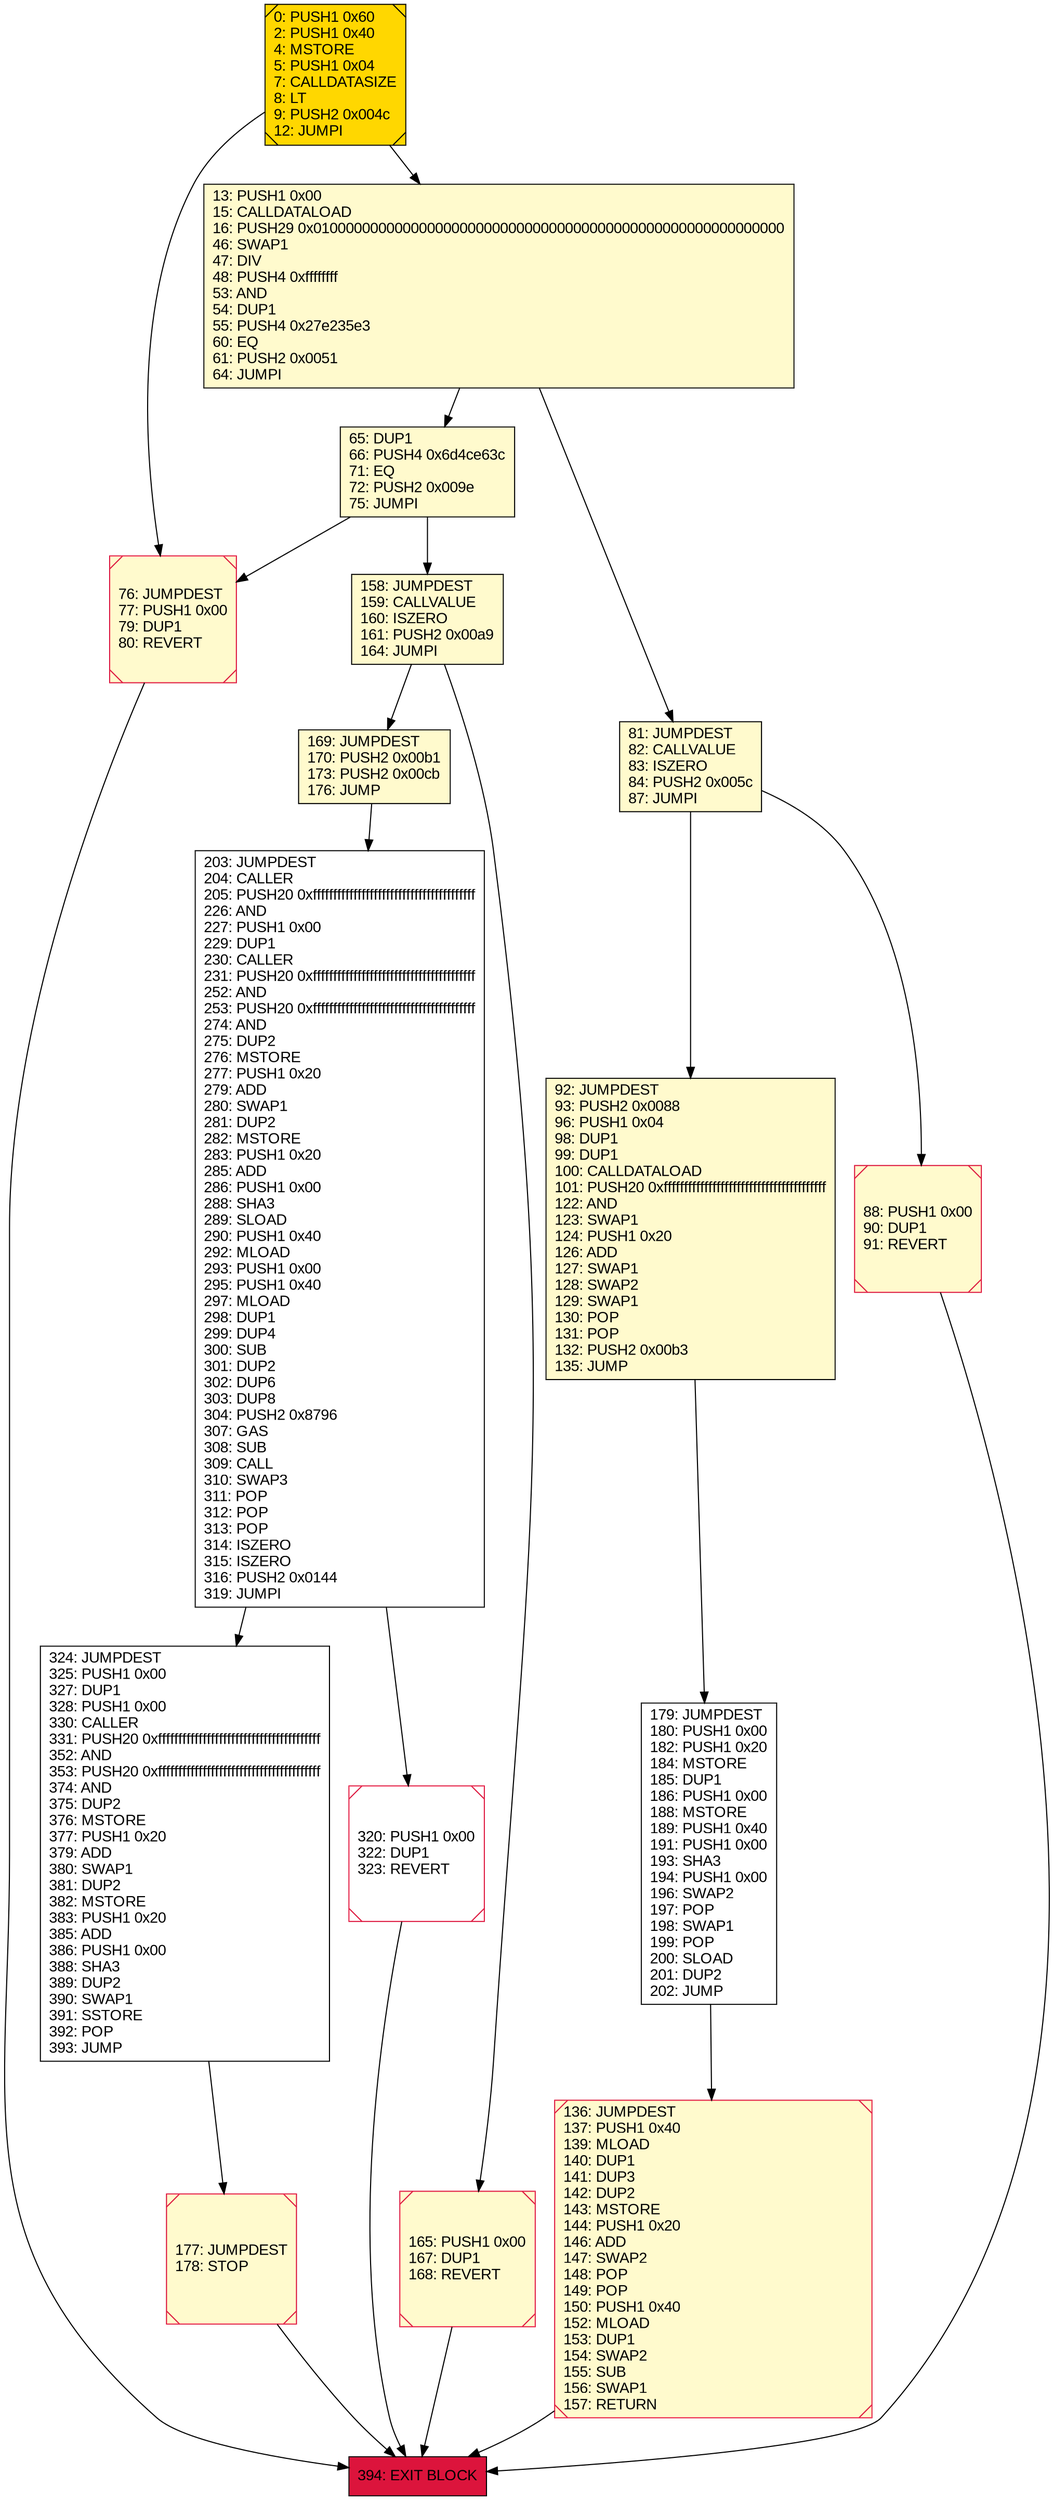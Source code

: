 digraph G {
bgcolor=transparent rankdir=UD;
node [shape=box style=filled color=black fillcolor=white fontname=arial fontcolor=black];
320 [label="320: PUSH1 0x00\l322: DUP1\l323: REVERT\l" shape=Msquare color=crimson ];
165 [label="165: PUSH1 0x00\l167: DUP1\l168: REVERT\l" fillcolor=lemonchiffon shape=Msquare color=crimson ];
177 [label="177: JUMPDEST\l178: STOP\l" fillcolor=lemonchiffon shape=Msquare color=crimson ];
0 [label="0: PUSH1 0x60\l2: PUSH1 0x40\l4: MSTORE\l5: PUSH1 0x04\l7: CALLDATASIZE\l8: LT\l9: PUSH2 0x004c\l12: JUMPI\l" fillcolor=lemonchiffon shape=Msquare fillcolor=gold ];
179 [label="179: JUMPDEST\l180: PUSH1 0x00\l182: PUSH1 0x20\l184: MSTORE\l185: DUP1\l186: PUSH1 0x00\l188: MSTORE\l189: PUSH1 0x40\l191: PUSH1 0x00\l193: SHA3\l194: PUSH1 0x00\l196: SWAP2\l197: POP\l198: SWAP1\l199: POP\l200: SLOAD\l201: DUP2\l202: JUMP\l" ];
76 [label="76: JUMPDEST\l77: PUSH1 0x00\l79: DUP1\l80: REVERT\l" fillcolor=lemonchiffon shape=Msquare color=crimson ];
324 [label="324: JUMPDEST\l325: PUSH1 0x00\l327: DUP1\l328: PUSH1 0x00\l330: CALLER\l331: PUSH20 0xffffffffffffffffffffffffffffffffffffffff\l352: AND\l353: PUSH20 0xffffffffffffffffffffffffffffffffffffffff\l374: AND\l375: DUP2\l376: MSTORE\l377: PUSH1 0x20\l379: ADD\l380: SWAP1\l381: DUP2\l382: MSTORE\l383: PUSH1 0x20\l385: ADD\l386: PUSH1 0x00\l388: SHA3\l389: DUP2\l390: SWAP1\l391: SSTORE\l392: POP\l393: JUMP\l" ];
394 [label="394: EXIT BLOCK\l" fillcolor=crimson ];
203 [label="203: JUMPDEST\l204: CALLER\l205: PUSH20 0xffffffffffffffffffffffffffffffffffffffff\l226: AND\l227: PUSH1 0x00\l229: DUP1\l230: CALLER\l231: PUSH20 0xffffffffffffffffffffffffffffffffffffffff\l252: AND\l253: PUSH20 0xffffffffffffffffffffffffffffffffffffffff\l274: AND\l275: DUP2\l276: MSTORE\l277: PUSH1 0x20\l279: ADD\l280: SWAP1\l281: DUP2\l282: MSTORE\l283: PUSH1 0x20\l285: ADD\l286: PUSH1 0x00\l288: SHA3\l289: SLOAD\l290: PUSH1 0x40\l292: MLOAD\l293: PUSH1 0x00\l295: PUSH1 0x40\l297: MLOAD\l298: DUP1\l299: DUP4\l300: SUB\l301: DUP2\l302: DUP6\l303: DUP8\l304: PUSH2 0x8796\l307: GAS\l308: SUB\l309: CALL\l310: SWAP3\l311: POP\l312: POP\l313: POP\l314: ISZERO\l315: ISZERO\l316: PUSH2 0x0144\l319: JUMPI\l" ];
81 [label="81: JUMPDEST\l82: CALLVALUE\l83: ISZERO\l84: PUSH2 0x005c\l87: JUMPI\l" fillcolor=lemonchiffon ];
158 [label="158: JUMPDEST\l159: CALLVALUE\l160: ISZERO\l161: PUSH2 0x00a9\l164: JUMPI\l" fillcolor=lemonchiffon ];
65 [label="65: DUP1\l66: PUSH4 0x6d4ce63c\l71: EQ\l72: PUSH2 0x009e\l75: JUMPI\l" fillcolor=lemonchiffon ];
88 [label="88: PUSH1 0x00\l90: DUP1\l91: REVERT\l" fillcolor=lemonchiffon shape=Msquare color=crimson ];
169 [label="169: JUMPDEST\l170: PUSH2 0x00b1\l173: PUSH2 0x00cb\l176: JUMP\l" fillcolor=lemonchiffon ];
136 [label="136: JUMPDEST\l137: PUSH1 0x40\l139: MLOAD\l140: DUP1\l141: DUP3\l142: DUP2\l143: MSTORE\l144: PUSH1 0x20\l146: ADD\l147: SWAP2\l148: POP\l149: POP\l150: PUSH1 0x40\l152: MLOAD\l153: DUP1\l154: SWAP2\l155: SUB\l156: SWAP1\l157: RETURN\l" fillcolor=lemonchiffon shape=Msquare color=crimson ];
13 [label="13: PUSH1 0x00\l15: CALLDATALOAD\l16: PUSH29 0x0100000000000000000000000000000000000000000000000000000000\l46: SWAP1\l47: DIV\l48: PUSH4 0xffffffff\l53: AND\l54: DUP1\l55: PUSH4 0x27e235e3\l60: EQ\l61: PUSH2 0x0051\l64: JUMPI\l" fillcolor=lemonchiffon ];
92 [label="92: JUMPDEST\l93: PUSH2 0x0088\l96: PUSH1 0x04\l98: DUP1\l99: DUP1\l100: CALLDATALOAD\l101: PUSH20 0xffffffffffffffffffffffffffffffffffffffff\l122: AND\l123: SWAP1\l124: PUSH1 0x20\l126: ADD\l127: SWAP1\l128: SWAP2\l129: SWAP1\l130: POP\l131: POP\l132: PUSH2 0x00b3\l135: JUMP\l" fillcolor=lemonchiffon ];
203 -> 324;
76 -> 394;
13 -> 65;
81 -> 88;
203 -> 320;
320 -> 394;
13 -> 81;
158 -> 169;
324 -> 177;
81 -> 92;
65 -> 158;
165 -> 394;
0 -> 76;
177 -> 394;
65 -> 76;
136 -> 394;
169 -> 203;
158 -> 165;
88 -> 394;
179 -> 136;
92 -> 179;
0 -> 13;
}